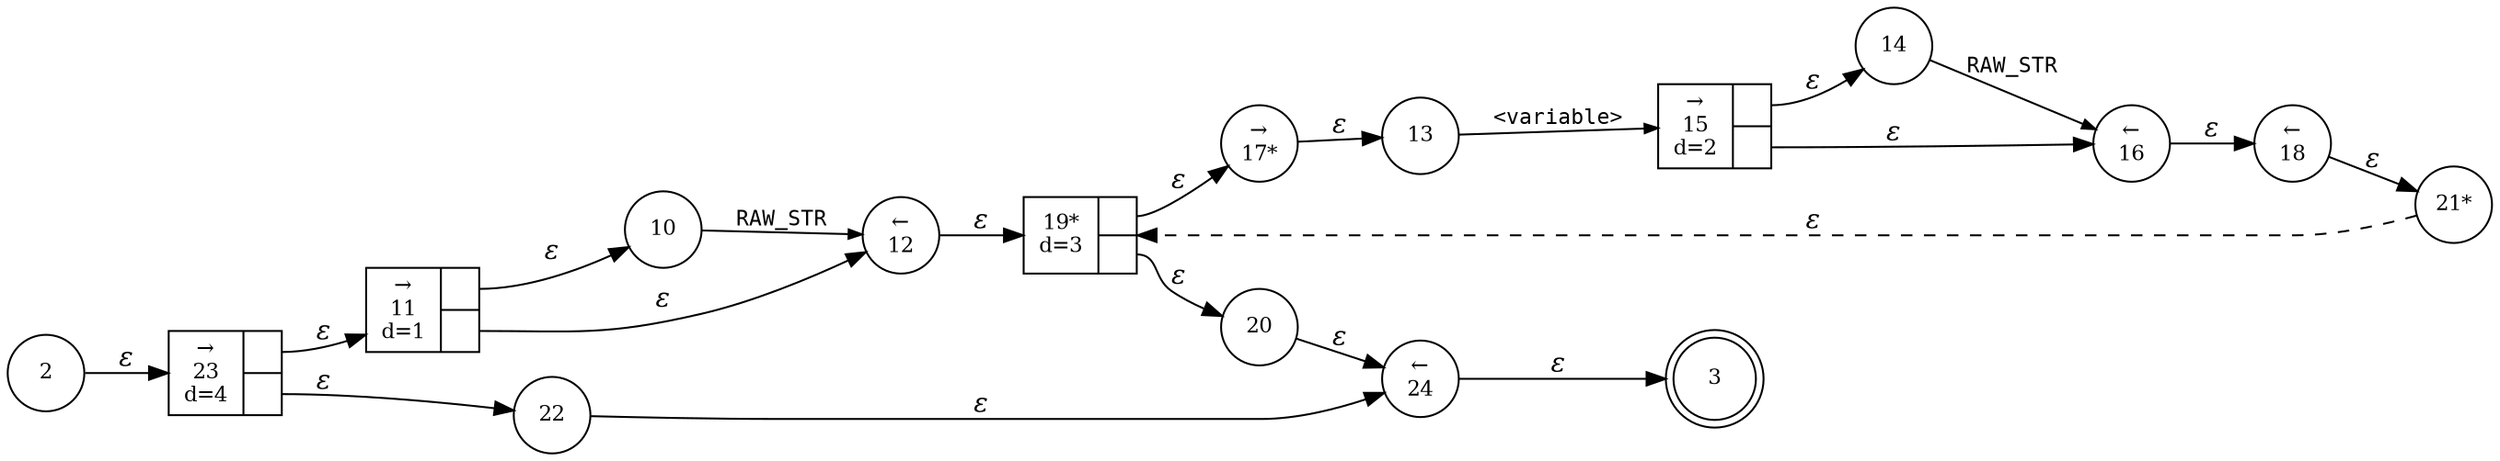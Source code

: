 digraph ATN {
rankdir=LR;
s3[fontsize=11, label="3", shape=doublecircle, fixedsize=true, width=.6];
s2[fontsize=11,label="2", shape=circle, fixedsize=true, width=.55, peripheries=1];
s10[fontsize=11,label="10", shape=circle, fixedsize=true, width=.55, peripheries=1];
s11[fontsize=11,label="{&rarr;\n11\nd=1|{<p0>|<p1>}}", shape=record, fixedsize=false, peripheries=1];
s12[fontsize=11,label="&larr;\n12", shape=circle, fixedsize=true, width=.55, peripheries=1];
s13[fontsize=11,label="13", shape=circle, fixedsize=true, width=.55, peripheries=1];
s14[fontsize=11,label="14", shape=circle, fixedsize=true, width=.55, peripheries=1];
s15[fontsize=11,label="{&rarr;\n15\nd=2|{<p0>|<p1>}}", shape=record, fixedsize=false, peripheries=1];
s16[fontsize=11,label="&larr;\n16", shape=circle, fixedsize=true, width=.55, peripheries=1];
s17[fontsize=11,label="&rarr;\n17*", shape=circle, fixedsize=true, width=.55, peripheries=1];
s18[fontsize=11,label="&larr;\n18", shape=circle, fixedsize=true, width=.55, peripheries=1];
s19[fontsize=11,label="{19*\nd=3|{<p0>|<p1>}}", shape=record, fixedsize=false, peripheries=1];
s20[fontsize=11,label="20", shape=circle, fixedsize=true, width=.55, peripheries=1];
s21[fontsize=11,label="21*", shape=circle, fixedsize=true, width=.55, peripheries=1];
s22[fontsize=11,label="22", shape=circle, fixedsize=true, width=.55, peripheries=1];
s23[fontsize=11,label="{&rarr;\n23\nd=4|{<p0>|<p1>}}", shape=record, fixedsize=false, peripheries=1];
s24[fontsize=11,label="&larr;\n24", shape=circle, fixedsize=true, width=.55, peripheries=1];
s2 -> s23 [fontname="Times-Italic", label="&epsilon;"];
s23:p0 -> s11 [fontname="Times-Italic", label="&epsilon;"];
s23:p1 -> s22 [fontname="Times-Italic", label="&epsilon;"];
s11:p0 -> s10 [fontname="Times-Italic", label="&epsilon;"];
s11:p1 -> s12 [fontname="Times-Italic", label="&epsilon;"];
s22 -> s24 [fontname="Times-Italic", label="&epsilon;"];
s10 -> s12 [fontsize=11, fontname="Courier", arrowsize=.7, label = "RAW_STR", arrowhead = normal];
s12 -> s19 [fontname="Times-Italic", label="&epsilon;"];
s24 -> s3 [fontname="Times-Italic", label="&epsilon;"];
s19:p0 -> s17 [fontname="Times-Italic", label="&epsilon;"];
s19:p1 -> s20 [fontname="Times-Italic", label="&epsilon;"];
s17 -> s13 [fontname="Times-Italic", label="&epsilon;"];
s20 -> s24 [fontname="Times-Italic", label="&epsilon;"];
s13 -> s15 [fontsize=11, fontname="Courier", arrowsize=.7, label = "<variable>", arrowhead = normal];
s15:p0 -> s14 [fontname="Times-Italic", label="&epsilon;"];
s15:p1 -> s16 [fontname="Times-Italic", label="&epsilon;"];
s14 -> s16 [fontsize=11, fontname="Courier", arrowsize=.7, label = "RAW_STR", arrowhead = normal];
s16 -> s18 [fontname="Times-Italic", label="&epsilon;"];
s18 -> s21 [fontname="Times-Italic", label="&epsilon;"];
s21 -> s19 [fontname="Times-Italic", label="&epsilon;", style="dashed"];
}